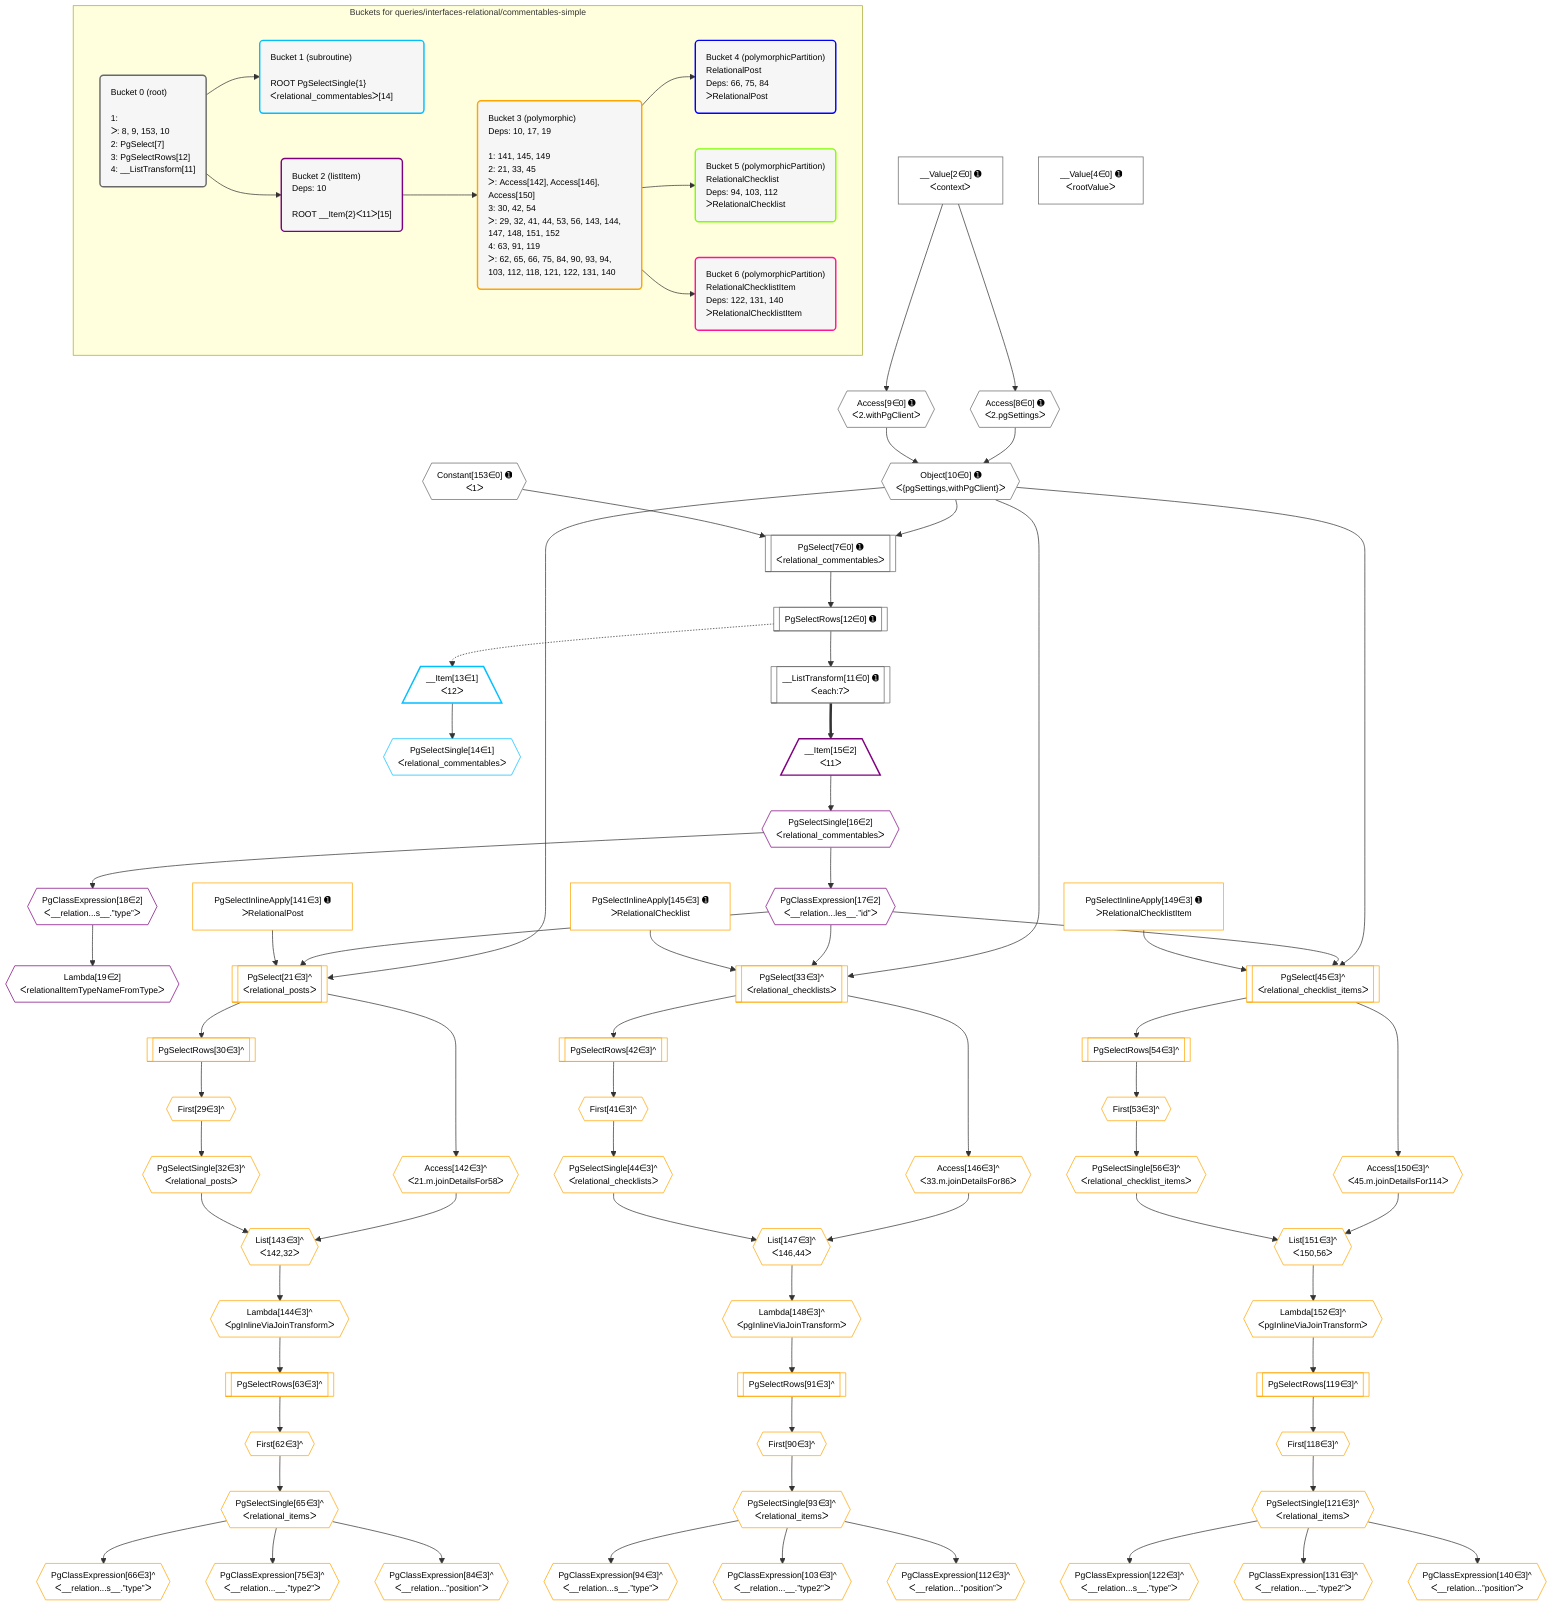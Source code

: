 %%{init: {'themeVariables': { 'fontSize': '12px'}}}%%
graph TD
    classDef path fill:#eee,stroke:#000,color:#000
    classDef plan fill:#fff,stroke-width:1px,color:#000
    classDef itemplan fill:#fff,stroke-width:2px,color:#000
    classDef unbatchedplan fill:#dff,stroke-width:1px,color:#000
    classDef sideeffectplan fill:#fcc,stroke-width:2px,color:#000
    classDef bucket fill:#f6f6f6,color:#000,stroke-width:2px,text-align:left

    subgraph "Buckets for queries/interfaces-relational/commentables-simple"
    Bucket0("Bucket 0 (root)<br /><br />1: <br />ᐳ: 8, 9, 153, 10<br />2: PgSelect[7]<br />3: PgSelectRows[12]<br />4: __ListTransform[11]"):::bucket
    Bucket1("Bucket 1 (subroutine)<br /><br />ROOT PgSelectSingle{1}ᐸrelational_commentablesᐳ[14]"):::bucket
    Bucket2("Bucket 2 (listItem)<br />Deps: 10<br /><br />ROOT __Item{2}ᐸ11ᐳ[15]"):::bucket
    Bucket3("Bucket 3 (polymorphic)<br />Deps: 10, 17, 19<br /><br />1: 141, 145, 149<br />2: 21, 33, 45<br />ᐳ: Access[142], Access[146], Access[150]<br />3: 30, 42, 54<br />ᐳ: 29, 32, 41, 44, 53, 56, 143, 144, 147, 148, 151, 152<br />4: 63, 91, 119<br />ᐳ: 62, 65, 66, 75, 84, 90, 93, 94, 103, 112, 118, 121, 122, 131, 140"):::bucket
    Bucket4("Bucket 4 (polymorphicPartition)<br />RelationalPost<br />Deps: 66, 75, 84<br />ᐳRelationalPost"):::bucket
    Bucket5("Bucket 5 (polymorphicPartition)<br />RelationalChecklist<br />Deps: 94, 103, 112<br />ᐳRelationalChecklist"):::bucket
    Bucket6("Bucket 6 (polymorphicPartition)<br />RelationalChecklistItem<br />Deps: 122, 131, 140<br />ᐳRelationalChecklistItem"):::bucket
    end
    Bucket0 --> Bucket1 & Bucket2
    Bucket2 --> Bucket3
    Bucket3 --> Bucket4 & Bucket5 & Bucket6

    %% plan dependencies
    PgSelect7[["PgSelect[7∈0] ➊<br />ᐸrelational_commentablesᐳ"]]:::plan
    Object10{{"Object[10∈0] ➊<br />ᐸ{pgSettings,withPgClient}ᐳ"}}:::plan
    Constant153{{"Constant[153∈0] ➊<br />ᐸ1ᐳ"}}:::plan
    Object10 & Constant153 --> PgSelect7
    Access8{{"Access[8∈0] ➊<br />ᐸ2.pgSettingsᐳ"}}:::plan
    Access9{{"Access[9∈0] ➊<br />ᐸ2.withPgClientᐳ"}}:::plan
    Access8 & Access9 --> Object10
    __Value2["__Value[2∈0] ➊<br />ᐸcontextᐳ"]:::plan
    __Value2 --> Access8
    __Value2 --> Access9
    __ListTransform11[["__ListTransform[11∈0] ➊<br />ᐸeach:7ᐳ"]]:::plan
    PgSelectRows12[["PgSelectRows[12∈0] ➊"]]:::plan
    PgSelectRows12 --> __ListTransform11
    PgSelect7 --> PgSelectRows12
    __Value4["__Value[4∈0] ➊<br />ᐸrootValueᐳ"]:::plan
    __Item13[/"__Item[13∈1]<br />ᐸ12ᐳ"\]:::itemplan
    PgSelectRows12 -.-> __Item13
    PgSelectSingle14{{"PgSelectSingle[14∈1]<br />ᐸrelational_commentablesᐳ"}}:::plan
    __Item13 --> PgSelectSingle14
    __Item15[/"__Item[15∈2]<br />ᐸ11ᐳ"\]:::itemplan
    __ListTransform11 ==> __Item15
    PgSelectSingle16{{"PgSelectSingle[16∈2]<br />ᐸrelational_commentablesᐳ"}}:::plan
    __Item15 --> PgSelectSingle16
    PgClassExpression17{{"PgClassExpression[17∈2]<br />ᐸ__relation...les__.”id”ᐳ"}}:::plan
    PgSelectSingle16 --> PgClassExpression17
    PgClassExpression18{{"PgClassExpression[18∈2]<br />ᐸ__relation...s__.”type”ᐳ"}}:::plan
    PgSelectSingle16 --> PgClassExpression18
    Lambda19{{"Lambda[19∈2]<br />ᐸrelationalItemTypeNameFromTypeᐳ"}}:::plan
    PgClassExpression18 --> Lambda19
    PgSelect21[["PgSelect[21∈3]^<br />ᐸrelational_postsᐳ"]]:::plan
    PgSelectInlineApply141["PgSelectInlineApply[141∈3] ➊<br />ᐳRelationalPost"]:::plan
    Object10 & PgClassExpression17 & PgSelectInlineApply141 --> PgSelect21
    PgSelect33[["PgSelect[33∈3]^<br />ᐸrelational_checklistsᐳ"]]:::plan
    PgSelectInlineApply145["PgSelectInlineApply[145∈3] ➊<br />ᐳRelationalChecklist"]:::plan
    Object10 & PgClassExpression17 & PgSelectInlineApply145 --> PgSelect33
    PgSelect45[["PgSelect[45∈3]^<br />ᐸrelational_checklist_itemsᐳ"]]:::plan
    PgSelectInlineApply149["PgSelectInlineApply[149∈3] ➊<br />ᐳRelationalChecklistItem"]:::plan
    Object10 & PgClassExpression17 & PgSelectInlineApply149 --> PgSelect45
    List143{{"List[143∈3]^<br />ᐸ142,32ᐳ"}}:::plan
    Access142{{"Access[142∈3]^<br />ᐸ21.m.joinDetailsFor58ᐳ"}}:::plan
    PgSelectSingle32{{"PgSelectSingle[32∈3]^<br />ᐸrelational_postsᐳ"}}:::plan
    Access142 & PgSelectSingle32 --> List143
    List147{{"List[147∈3]^<br />ᐸ146,44ᐳ"}}:::plan
    Access146{{"Access[146∈3]^<br />ᐸ33.m.joinDetailsFor86ᐳ"}}:::plan
    PgSelectSingle44{{"PgSelectSingle[44∈3]^<br />ᐸrelational_checklistsᐳ"}}:::plan
    Access146 & PgSelectSingle44 --> List147
    List151{{"List[151∈3]^<br />ᐸ150,56ᐳ"}}:::plan
    Access150{{"Access[150∈3]^<br />ᐸ45.m.joinDetailsFor114ᐳ"}}:::plan
    PgSelectSingle56{{"PgSelectSingle[56∈3]^<br />ᐸrelational_checklist_itemsᐳ"}}:::plan
    Access150 & PgSelectSingle56 --> List151
    First29{{"First[29∈3]^"}}:::plan
    PgSelectRows30[["PgSelectRows[30∈3]^"]]:::plan
    PgSelectRows30 --> First29
    PgSelect21 --> PgSelectRows30
    First29 --> PgSelectSingle32
    First41{{"First[41∈3]^"}}:::plan
    PgSelectRows42[["PgSelectRows[42∈3]^"]]:::plan
    PgSelectRows42 --> First41
    PgSelect33 --> PgSelectRows42
    First41 --> PgSelectSingle44
    First53{{"First[53∈3]^"}}:::plan
    PgSelectRows54[["PgSelectRows[54∈3]^"]]:::plan
    PgSelectRows54 --> First53
    PgSelect45 --> PgSelectRows54
    First53 --> PgSelectSingle56
    First62{{"First[62∈3]^"}}:::plan
    PgSelectRows63[["PgSelectRows[63∈3]^"]]:::plan
    PgSelectRows63 --> First62
    Lambda144{{"Lambda[144∈3]^<br />ᐸpgInlineViaJoinTransformᐳ"}}:::plan
    Lambda144 --> PgSelectRows63
    PgSelectSingle65{{"PgSelectSingle[65∈3]^<br />ᐸrelational_itemsᐳ"}}:::plan
    First62 --> PgSelectSingle65
    PgClassExpression66{{"PgClassExpression[66∈3]^<br />ᐸ__relation...s__.”type”ᐳ"}}:::plan
    PgSelectSingle65 --> PgClassExpression66
    PgClassExpression75{{"PgClassExpression[75∈3]^<br />ᐸ__relation...__.”type2”ᐳ"}}:::plan
    PgSelectSingle65 --> PgClassExpression75
    PgClassExpression84{{"PgClassExpression[84∈3]^<br />ᐸ__relation...”position”ᐳ"}}:::plan
    PgSelectSingle65 --> PgClassExpression84
    First90{{"First[90∈3]^"}}:::plan
    PgSelectRows91[["PgSelectRows[91∈3]^"]]:::plan
    PgSelectRows91 --> First90
    Lambda148{{"Lambda[148∈3]^<br />ᐸpgInlineViaJoinTransformᐳ"}}:::plan
    Lambda148 --> PgSelectRows91
    PgSelectSingle93{{"PgSelectSingle[93∈3]^<br />ᐸrelational_itemsᐳ"}}:::plan
    First90 --> PgSelectSingle93
    PgClassExpression94{{"PgClassExpression[94∈3]^<br />ᐸ__relation...s__.”type”ᐳ"}}:::plan
    PgSelectSingle93 --> PgClassExpression94
    PgClassExpression103{{"PgClassExpression[103∈3]^<br />ᐸ__relation...__.”type2”ᐳ"}}:::plan
    PgSelectSingle93 --> PgClassExpression103
    PgClassExpression112{{"PgClassExpression[112∈3]^<br />ᐸ__relation...”position”ᐳ"}}:::plan
    PgSelectSingle93 --> PgClassExpression112
    First118{{"First[118∈3]^"}}:::plan
    PgSelectRows119[["PgSelectRows[119∈3]^"]]:::plan
    PgSelectRows119 --> First118
    Lambda152{{"Lambda[152∈3]^<br />ᐸpgInlineViaJoinTransformᐳ"}}:::plan
    Lambda152 --> PgSelectRows119
    PgSelectSingle121{{"PgSelectSingle[121∈3]^<br />ᐸrelational_itemsᐳ"}}:::plan
    First118 --> PgSelectSingle121
    PgClassExpression122{{"PgClassExpression[122∈3]^<br />ᐸ__relation...s__.”type”ᐳ"}}:::plan
    PgSelectSingle121 --> PgClassExpression122
    PgClassExpression131{{"PgClassExpression[131∈3]^<br />ᐸ__relation...__.”type2”ᐳ"}}:::plan
    PgSelectSingle121 --> PgClassExpression131
    PgClassExpression140{{"PgClassExpression[140∈3]^<br />ᐸ__relation...”position”ᐳ"}}:::plan
    PgSelectSingle121 --> PgClassExpression140
    PgSelect21 --> Access142
    List143 --> Lambda144
    PgSelect33 --> Access146
    List147 --> Lambda148
    PgSelect45 --> Access150
    List151 --> Lambda152

    %% define steps
    classDef bucket0 stroke:#696969
    class Bucket0,__Value2,__Value4,PgSelect7,Access8,Access9,Object10,__ListTransform11,PgSelectRows12,Constant153 bucket0
    classDef bucket1 stroke:#00bfff
    class Bucket1,__Item13,PgSelectSingle14 bucket1
    classDef bucket2 stroke:#7f007f
    class Bucket2,__Item15,PgSelectSingle16,PgClassExpression17,PgClassExpression18,Lambda19 bucket2
    classDef bucket3 stroke:#ffa500
    class Bucket3,PgSelect21,First29,PgSelectRows30,PgSelectSingle32,PgSelect33,First41,PgSelectRows42,PgSelectSingle44,PgSelect45,First53,PgSelectRows54,PgSelectSingle56,First62,PgSelectRows63,PgSelectSingle65,PgClassExpression66,PgClassExpression75,PgClassExpression84,First90,PgSelectRows91,PgSelectSingle93,PgClassExpression94,PgClassExpression103,PgClassExpression112,First118,PgSelectRows119,PgSelectSingle121,PgClassExpression122,PgClassExpression131,PgClassExpression140,PgSelectInlineApply141,Access142,List143,Lambda144,PgSelectInlineApply145,Access146,List147,Lambda148,PgSelectInlineApply149,Access150,List151,Lambda152 bucket3
    classDef bucket4 stroke:#0000ff
    class Bucket4 bucket4
    classDef bucket5 stroke:#7fff00
    class Bucket5 bucket5
    classDef bucket6 stroke:#ff1493
    class Bucket6 bucket6